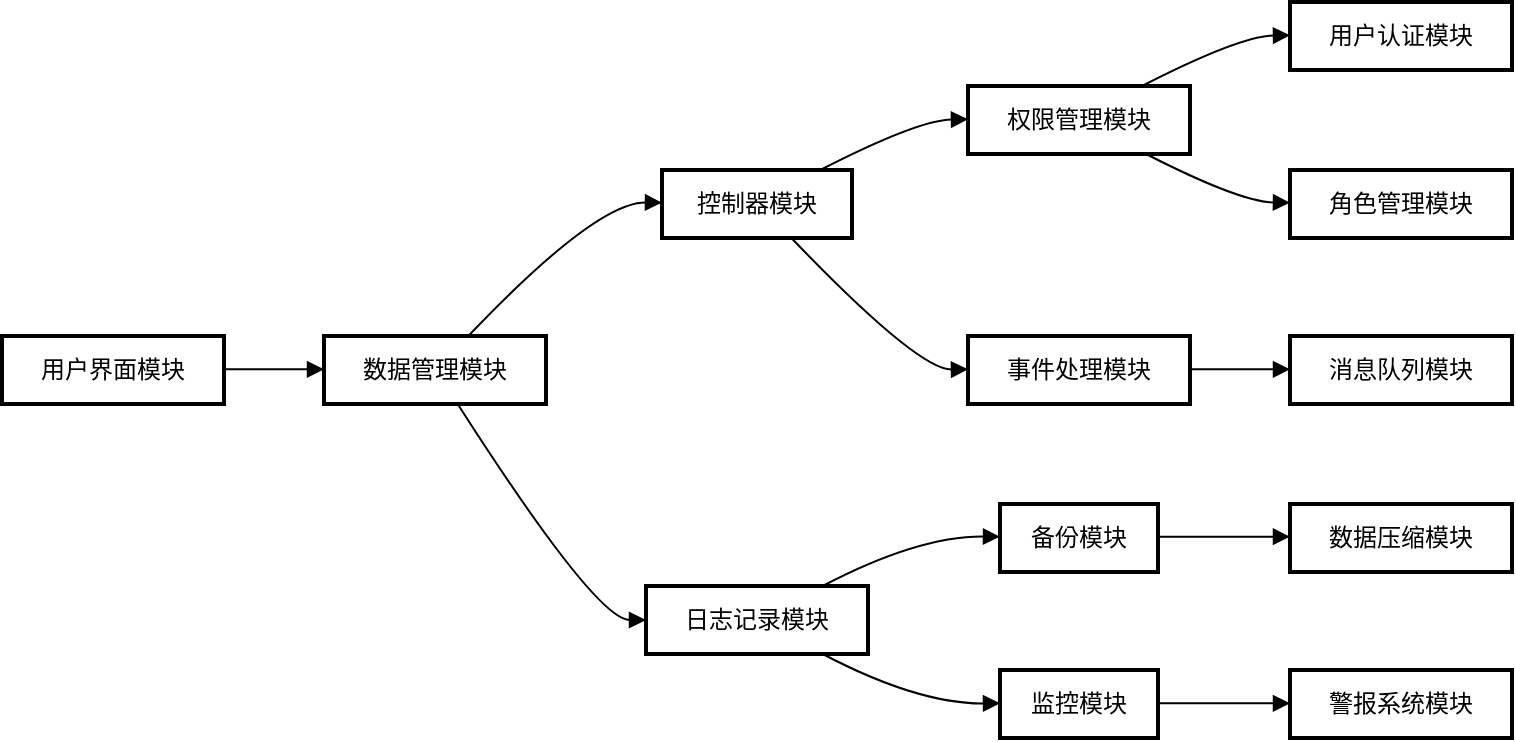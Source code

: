 <mxfile version="24.6.4" type="github">
  <diagram name="第 1 页" id="nqRD-a27WpIO2w8qelBA">
    <mxGraphModel>
      <root>
        <mxCell id="0" />
        <mxCell id="1" parent="0" />
        <mxCell id="2" value="用户界面模块" style="whiteSpace=wrap;strokeWidth=2;" vertex="1" parent="1">
          <mxGeometry y="167" width="111" height="34" as="geometry" />
        </mxCell>
        <mxCell id="3" value="数据管理模块" style="whiteSpace=wrap;strokeWidth=2;" vertex="1" parent="1">
          <mxGeometry x="161" y="167" width="111" height="34" as="geometry" />
        </mxCell>
        <mxCell id="4" value="控制器模块" style="whiteSpace=wrap;strokeWidth=2;" vertex="1" parent="1">
          <mxGeometry x="330" y="84" width="95" height="34" as="geometry" />
        </mxCell>
        <mxCell id="5" value="日志记录模块" style="whiteSpace=wrap;strokeWidth=2;" vertex="1" parent="1">
          <mxGeometry x="322" y="292" width="111" height="34" as="geometry" />
        </mxCell>
        <mxCell id="6" value="权限管理模块" style="whiteSpace=wrap;strokeWidth=2;" vertex="1" parent="1">
          <mxGeometry x="483" y="42" width="111" height="34" as="geometry" />
        </mxCell>
        <mxCell id="7" value="事件处理模块" style="whiteSpace=wrap;strokeWidth=2;" vertex="1" parent="1">
          <mxGeometry x="483" y="167" width="111" height="34" as="geometry" />
        </mxCell>
        <mxCell id="8" value="备份模块" style="whiteSpace=wrap;strokeWidth=2;" vertex="1" parent="1">
          <mxGeometry x="499" y="251" width="79" height="34" as="geometry" />
        </mxCell>
        <mxCell id="9" value="监控模块" style="whiteSpace=wrap;strokeWidth=2;" vertex="1" parent="1">
          <mxGeometry x="499" y="334" width="79" height="34" as="geometry" />
        </mxCell>
        <mxCell id="10" value="用户认证模块" style="whiteSpace=wrap;strokeWidth=2;" vertex="1" parent="1">
          <mxGeometry x="644" width="111" height="34" as="geometry" />
        </mxCell>
        <mxCell id="11" value="角色管理模块" style="whiteSpace=wrap;strokeWidth=2;" vertex="1" parent="1">
          <mxGeometry x="644" y="84" width="111" height="34" as="geometry" />
        </mxCell>
        <mxCell id="12" value="消息队列模块" style="whiteSpace=wrap;strokeWidth=2;" vertex="1" parent="1">
          <mxGeometry x="644" y="167" width="111" height="34" as="geometry" />
        </mxCell>
        <mxCell id="13" value="数据压缩模块" style="whiteSpace=wrap;strokeWidth=2;" vertex="1" parent="1">
          <mxGeometry x="644" y="251" width="111" height="34" as="geometry" />
        </mxCell>
        <mxCell id="14" value="警报系统模块" style="whiteSpace=wrap;strokeWidth=2;" vertex="1" parent="1">
          <mxGeometry x="644" y="334" width="111" height="34" as="geometry" />
        </mxCell>
        <mxCell id="15" value="" style="curved=1;startArrow=none;endArrow=block;exitX=1;exitY=0.49;entryX=0;entryY=0.49;" edge="1" parent="1" source="2" target="3">
          <mxGeometry relative="1" as="geometry">
            <Array as="points" />
          </mxGeometry>
        </mxCell>
        <mxCell id="16" value="" style="curved=1;startArrow=none;endArrow=block;exitX=0.65;exitY=0;entryX=0;entryY=0.48;" edge="1" parent="1" source="3" target="4">
          <mxGeometry relative="1" as="geometry">
            <Array as="points">
              <mxPoint x="297" y="100" />
            </Array>
          </mxGeometry>
        </mxCell>
        <mxCell id="17" value="" style="curved=1;startArrow=none;endArrow=block;exitX=0.6;exitY=0.99;entryX=0;entryY=0.5;" edge="1" parent="1" source="3" target="5">
          <mxGeometry relative="1" as="geometry">
            <Array as="points">
              <mxPoint x="297" y="309" />
            </Array>
          </mxGeometry>
        </mxCell>
        <mxCell id="18" value="" style="curved=1;startArrow=none;endArrow=block;exitX=0.84;exitY=-0.01;entryX=0;entryY=0.49;" edge="1" parent="1" source="4" target="6">
          <mxGeometry relative="1" as="geometry">
            <Array as="points">
              <mxPoint x="458" y="59" />
            </Array>
          </mxGeometry>
        </mxCell>
        <mxCell id="19" value="" style="curved=1;startArrow=none;endArrow=block;exitX=0.67;exitY=0.97;entryX=0;entryY=0.49;" edge="1" parent="1" source="4" target="7">
          <mxGeometry relative="1" as="geometry">
            <Array as="points">
              <mxPoint x="458" y="184" />
            </Array>
          </mxGeometry>
        </mxCell>
        <mxCell id="20" value="" style="curved=1;startArrow=none;endArrow=block;exitX=0.79;exitY=0.01;entryX=0;entryY=0.48;" edge="1" parent="1" source="5" target="8">
          <mxGeometry relative="1" as="geometry">
            <Array as="points">
              <mxPoint x="458" y="267" />
            </Array>
          </mxGeometry>
        </mxCell>
        <mxCell id="21" value="" style="curved=1;startArrow=none;endArrow=block;exitX=0.79;exitY=0.99;entryX=0;entryY=0.49;" edge="1" parent="1" source="5" target="9">
          <mxGeometry relative="1" as="geometry">
            <Array as="points">
              <mxPoint x="458" y="351" />
            </Array>
          </mxGeometry>
        </mxCell>
        <mxCell id="22" value="" style="curved=1;startArrow=none;endArrow=block;exitX=0.79;exitY=-0.01;entryX=0;entryY=0.49;" edge="1" parent="1" source="6" target="10">
          <mxGeometry relative="1" as="geometry">
            <Array as="points">
              <mxPoint x="619" y="17" />
            </Array>
          </mxGeometry>
        </mxCell>
        <mxCell id="23" value="" style="curved=1;startArrow=none;endArrow=block;exitX=0.79;exitY=0.98;entryX=0;entryY=0.48;" edge="1" parent="1" source="6" target="11">
          <mxGeometry relative="1" as="geometry">
            <Array as="points">
              <mxPoint x="619" y="100" />
            </Array>
          </mxGeometry>
        </mxCell>
        <mxCell id="24" value="" style="curved=1;startArrow=none;endArrow=block;exitX=1;exitY=0.49;entryX=0;entryY=0.49;" edge="1" parent="1" source="7" target="12">
          <mxGeometry relative="1" as="geometry">
            <Array as="points" />
          </mxGeometry>
        </mxCell>
        <mxCell id="25" value="" style="curved=1;startArrow=none;endArrow=block;exitX=1;exitY=0.48;entryX=0;entryY=0.48;" edge="1" parent="1" source="8" target="13">
          <mxGeometry relative="1" as="geometry">
            <Array as="points" />
          </mxGeometry>
        </mxCell>
        <mxCell id="26" value="" style="curved=1;startArrow=none;endArrow=block;exitX=1;exitY=0.49;entryX=0;entryY=0.49;" edge="1" parent="1" source="9" target="14">
          <mxGeometry relative="1" as="geometry">
            <Array as="points" />
          </mxGeometry>
        </mxCell>
      </root>
    </mxGraphModel>
  </diagram>
</mxfile>
